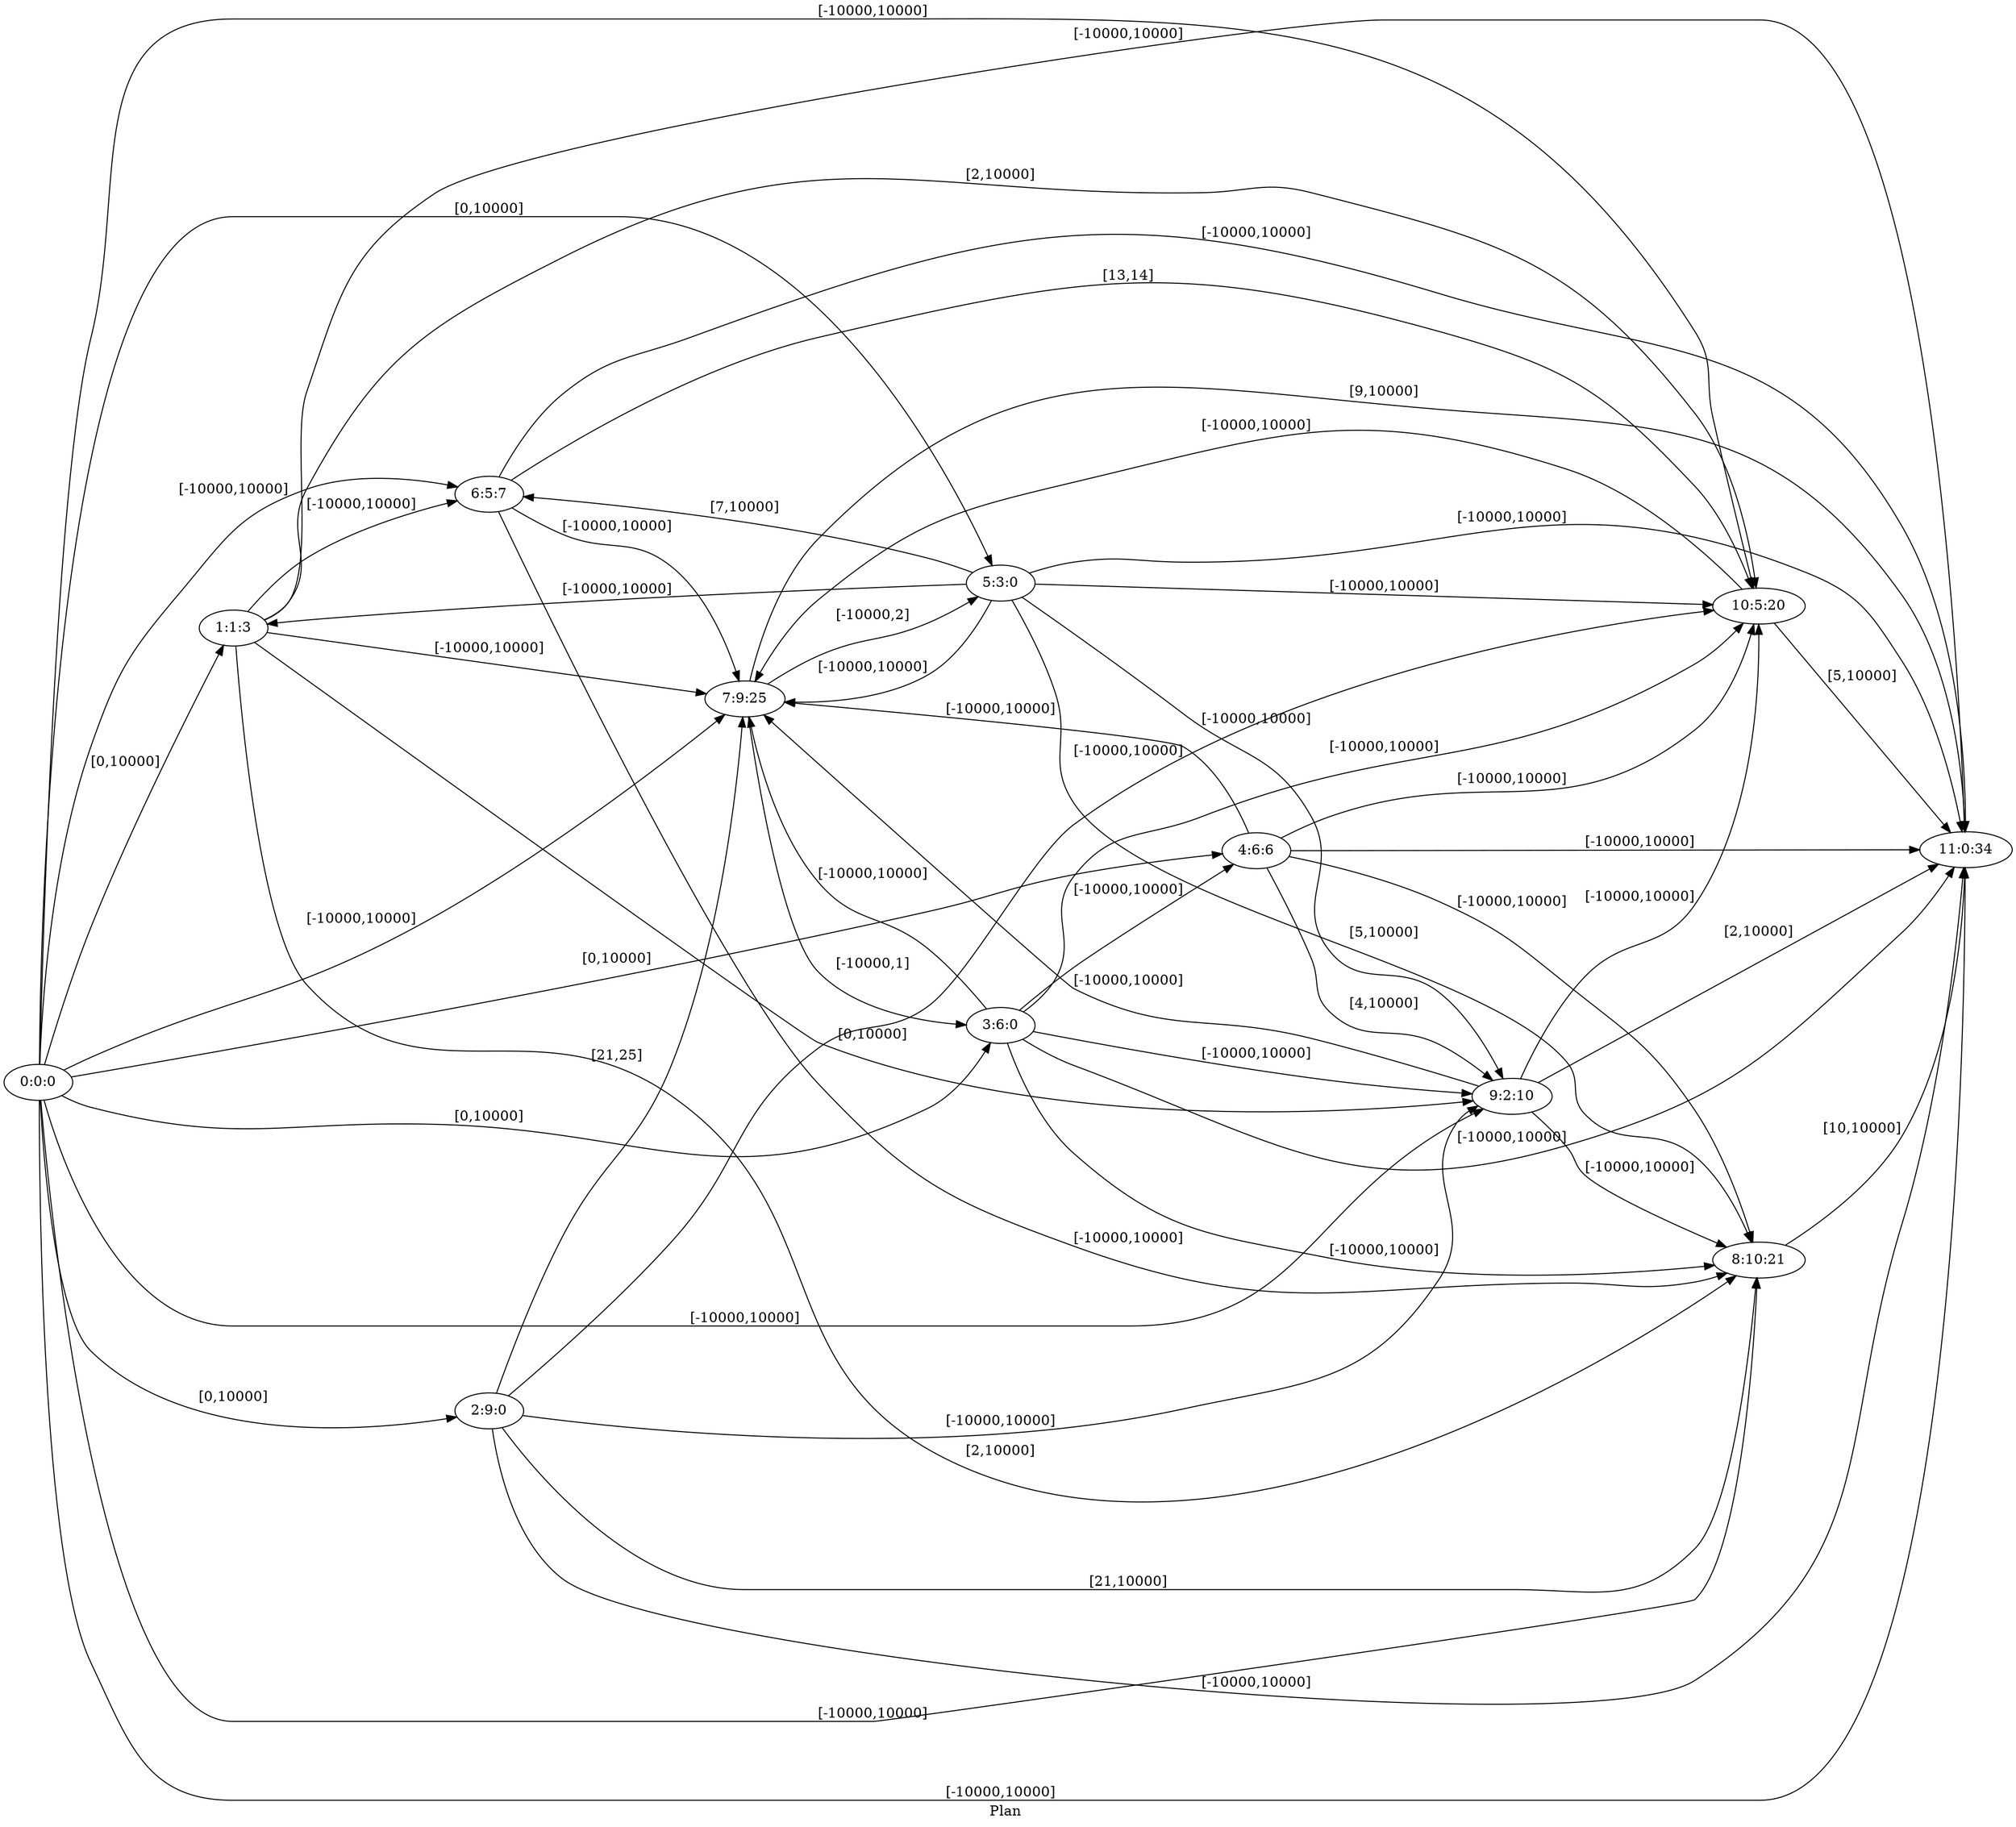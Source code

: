 digraph G {
 rankdir = LR;
 nodesep = .45; 
 size = 30;
label="Plan ";
 fldt = 0.748504;
"0:0:0"->"1:1:3"[ label = "[0,10000]"];
"0:0:0"->"2:9:0"[ label = "[0,10000]"];
"0:0:0"->"3:6:0"[ label = "[0,10000]"];
"0:0:0"->"4:6:6"[ label = "[0,10000]"];
"0:0:0"->"5:3:0"[ label = "[0,10000]"];
"0:0:0"->"6:5:7"[ label = "[-10000,10000]"];
"0:0:0"->"7:9:25"[ label = "[-10000,10000]"];
"0:0:0"->"8:10:21"[ label = "[-10000,10000]"];
"0:0:0"->"9:2:10"[ label = "[-10000,10000]"];
"0:0:0"->"10:5:20"[ label = "[-10000,10000]"];
"0:0:0"->"11:0:34"[ label = "[-10000,10000]"];
"1:1:3"->"6:5:7"[ label = "[-10000,10000]"];
"1:1:3"->"7:9:25"[ label = "[-10000,10000]"];
"1:1:3"->"8:10:21"[ label = "[2,10000]"];
"1:1:3"->"9:2:10"[ label = "[0,10000]"];
"1:1:3"->"10:5:20"[ label = "[2,10000]"];
"1:1:3"->"11:0:34"[ label = "[-10000,10000]"];
"2:9:0"->"7:9:25"[ label = "[21,25]"];
"2:9:0"->"8:10:21"[ label = "[21,10000]"];
"2:9:0"->"9:2:10"[ label = "[-10000,10000]"];
"2:9:0"->"10:5:20"[ label = "[-10000,10000]"];
"2:9:0"->"11:0:34"[ label = "[-10000,10000]"];
"3:6:0"->"4:6:6"[ label = "[-10000,10000]"];
"3:6:0"->"7:9:25"[ label = "[-10000,10000]"];
"3:6:0"->"8:10:21"[ label = "[-10000,10000]"];
"3:6:0"->"9:2:10"[ label = "[-10000,10000]"];
"3:6:0"->"10:5:20"[ label = "[-10000,10000]"];
"3:6:0"->"11:0:34"[ label = "[-10000,10000]"];
"4:6:6"->"7:9:25"[ label = "[-10000,10000]"];
"4:6:6"->"8:10:21"[ label = "[-10000,10000]"];
"4:6:6"->"9:2:10"[ label = "[4,10000]"];
"4:6:6"->"10:5:20"[ label = "[-10000,10000]"];
"4:6:6"->"11:0:34"[ label = "[-10000,10000]"];
"5:3:0"->"1:1:3"[ label = "[-10000,10000]"];
"5:3:0"->"6:5:7"[ label = "[7,10000]"];
"5:3:0"->"7:9:25"[ label = "[-10000,10000]"];
"5:3:0"->"8:10:21"[ label = "[5,10000]"];
"5:3:0"->"9:2:10"[ label = "[-10000,10000]"];
"5:3:0"->"10:5:20"[ label = "[-10000,10000]"];
"5:3:0"->"11:0:34"[ label = "[-10000,10000]"];
"6:5:7"->"7:9:25"[ label = "[-10000,10000]"];
"6:5:7"->"8:10:21"[ label = "[-10000,10000]"];
"6:5:7"->"10:5:20"[ label = "[13,14]"];
"6:5:7"->"11:0:34"[ label = "[-10000,10000]"];
"7:9:25"->"3:6:0"[ label = "[-10000,1]"];
"7:9:25"->"5:3:0"[ label = "[-10000,2]"];
"7:9:25"->"11:0:34"[ label = "[9,10000]"];
"8:10:21"->"11:0:34"[ label = "[10,10000]"];
"9:2:10"->"7:9:25"[ label = "[-10000,10000]"];
"9:2:10"->"8:10:21"[ label = "[-10000,10000]"];
"9:2:10"->"10:5:20"[ label = "[-10000,10000]"];
"9:2:10"->"11:0:34"[ label = "[2,10000]"];
"10:5:20"->"7:9:25"[ label = "[-10000,10000]"];
"10:5:20"->"11:0:34"[ label = "[5,10000]"];
}
